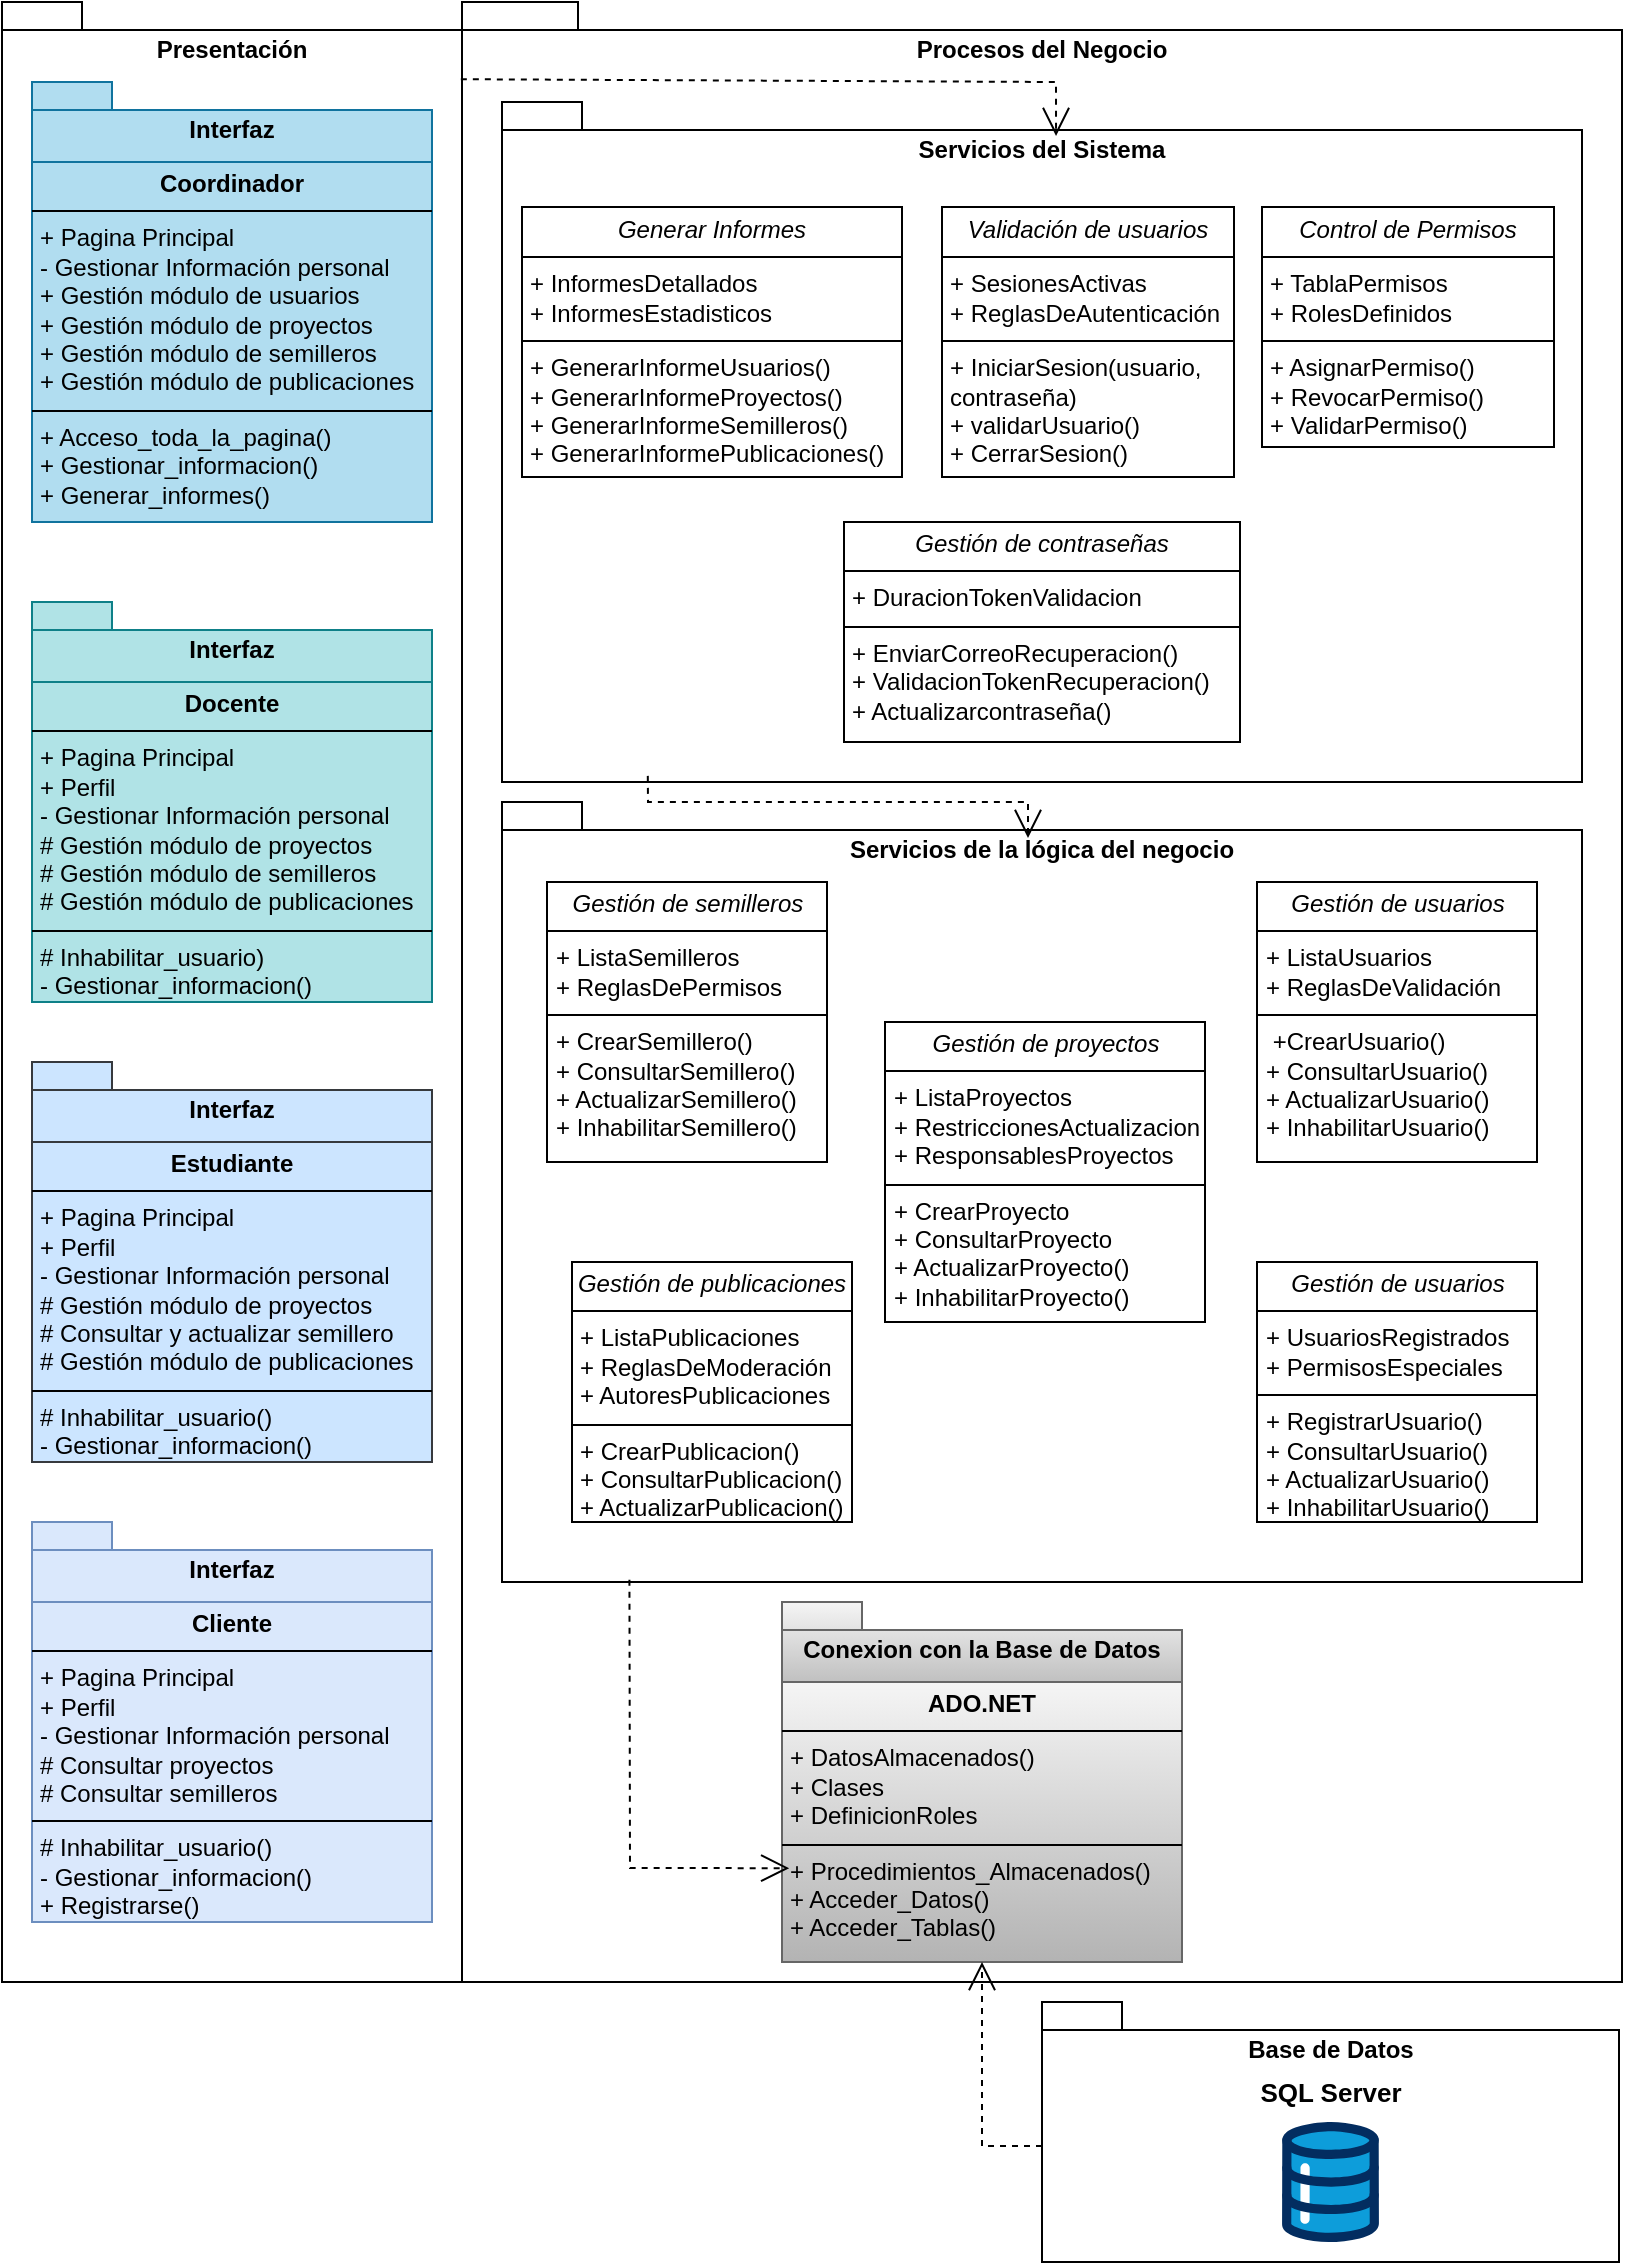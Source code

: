 <mxfile version="24.7.17">
  <diagram name="Página-1" id="_k0i-jU0oLAjrkkL1CsF">
    <mxGraphModel dx="1600" dy="967" grid="1" gridSize="10" guides="1" tooltips="1" connect="1" arrows="1" fold="1" page="1" pageScale="1" pageWidth="827" pageHeight="1169" math="0" shadow="0">
      <root>
        <mxCell id="0" />
        <mxCell id="1" parent="0" />
        <mxCell id="kLVJOYmRNfKPxPnpFc6V-1" value="Presentación" style="shape=folder;fontStyle=1;spacingTop=10;tabWidth=40;tabHeight=14;tabPosition=left;html=1;whiteSpace=wrap;verticalAlign=top;" vertex="1" parent="1">
          <mxGeometry x="10" y="30" width="230" height="990" as="geometry" />
        </mxCell>
        <mxCell id="kLVJOYmRNfKPxPnpFc6V-2" value="Interfaz" style="shape=folder;fontStyle=1;spacingTop=10;tabWidth=40;tabHeight=14;tabPosition=left;html=1;whiteSpace=wrap;verticalAlign=top;fillColor=#b1ddf0;strokeColor=#10739e;" vertex="1" parent="1">
          <mxGeometry x="25" y="70" width="200" height="50" as="geometry" />
        </mxCell>
        <mxCell id="kLVJOYmRNfKPxPnpFc6V-3" value="&lt;p style=&quot;margin:0px;margin-top:4px;text-align:center;&quot;&gt;&lt;b&gt;Coordinador&lt;/b&gt;&lt;/p&gt;&lt;hr size=&quot;1&quot; style=&quot;border-style:solid;&quot;&gt;&lt;p style=&quot;margin:0px;margin-left:4px;&quot;&gt;+ Pagina Principal&lt;/p&gt;&lt;p style=&quot;margin:0px;margin-left:4px;&quot;&gt;- Gestionar Información personal&lt;/p&gt;&lt;p style=&quot;margin:0px;margin-left:4px;&quot;&gt;+ Gestión módulo de usuarios&lt;/p&gt;&lt;p style=&quot;margin:0px;margin-left:4px;&quot;&gt;+ Gestión módulo de proyectos&lt;/p&gt;&lt;p style=&quot;margin:0px;margin-left:4px;&quot;&gt;+ Gestión módulo de semilleros&lt;/p&gt;&lt;p style=&quot;margin:0px;margin-left:4px;&quot;&gt;+ Gestión módulo de publicaciones&lt;/p&gt;&lt;hr size=&quot;1&quot; style=&quot;border-style:solid;&quot;&gt;&lt;p style=&quot;margin:0px;margin-left:4px;&quot;&gt;+ Acceso_toda_la_pagina()&lt;/p&gt;&lt;p style=&quot;margin:0px;margin-left:4px;&quot;&gt;+ Gestionar_informacion()&lt;/p&gt;&lt;p style=&quot;margin:0px;margin-left:4px;&quot;&gt;+ Generar_informes()&lt;br&gt;&lt;/p&gt;" style="verticalAlign=top;align=left;overflow=fill;html=1;whiteSpace=wrap;fillColor=#b1ddf0;strokeColor=#10739e;" vertex="1" parent="1">
          <mxGeometry x="25" y="110" width="200" height="180" as="geometry" />
        </mxCell>
        <mxCell id="kLVJOYmRNfKPxPnpFc6V-4" value="Interfaz" style="shape=folder;fontStyle=1;spacingTop=10;tabWidth=40;tabHeight=14;tabPosition=left;html=1;whiteSpace=wrap;verticalAlign=top;fillColor=#b0e3e6;strokeColor=#0e8088;" vertex="1" parent="1">
          <mxGeometry x="25" y="330" width="200" height="50" as="geometry" />
        </mxCell>
        <mxCell id="kLVJOYmRNfKPxPnpFc6V-5" value="&lt;p style=&quot;margin:0px;margin-top:4px;text-align:center;&quot;&gt;&lt;b&gt;Docente&lt;/b&gt;&lt;/p&gt;&lt;hr size=&quot;1&quot; style=&quot;border-style:solid;&quot;&gt;&lt;p style=&quot;margin:0px;margin-left:4px;&quot;&gt;+ Pagina Principal&lt;/p&gt;&lt;p style=&quot;margin:0px;margin-left:4px;&quot;&gt;+ Perfil&lt;/p&gt;&lt;p style=&quot;margin: 0px 0px 0px 4px;&quot;&gt;- Gestionar Información personal&lt;/p&gt;&lt;p style=&quot;margin:0px;margin-left:4px;&quot;&gt;&lt;span style=&quot;background-color: initial;&quot;&gt;# Gestión módulo de proyectos&lt;/span&gt;&lt;br&gt;&lt;/p&gt;&lt;p style=&quot;margin:0px;margin-left:4px;&quot;&gt;# Gestión módulo de semilleros&lt;/p&gt;&lt;p style=&quot;margin:0px;margin-left:4px;&quot;&gt;# Gestión módulo de publicaciones&lt;/p&gt;&lt;hr size=&quot;1&quot; style=&quot;border-style:solid;&quot;&gt;&lt;p style=&quot;margin:0px;margin-left:4px;&quot;&gt;&lt;span style=&quot;background-color: initial;&quot;&gt;# Inhabilitar_usuario)&lt;/span&gt;&lt;/p&gt;&lt;p style=&quot;margin:0px;margin-left:4px;&quot;&gt;- Gestionar_informacion()&lt;/p&gt;" style="verticalAlign=top;align=left;overflow=fill;html=1;whiteSpace=wrap;fillColor=#b0e3e6;strokeColor=#0e8088;" vertex="1" parent="1">
          <mxGeometry x="25" y="370" width="200" height="160" as="geometry" />
        </mxCell>
        <mxCell id="kLVJOYmRNfKPxPnpFc6V-6" value="Interfaz" style="shape=folder;fontStyle=1;spacingTop=10;tabWidth=40;tabHeight=14;tabPosition=left;html=1;whiteSpace=wrap;verticalAlign=top;fillColor=#cce5ff;strokeColor=#36393d;" vertex="1" parent="1">
          <mxGeometry x="25" y="560" width="200" height="50" as="geometry" />
        </mxCell>
        <mxCell id="kLVJOYmRNfKPxPnpFc6V-7" value="&lt;p style=&quot;margin:0px;margin-top:4px;text-align:center;&quot;&gt;&lt;b&gt;Estudiante&lt;/b&gt;&lt;/p&gt;&lt;hr size=&quot;1&quot; style=&quot;border-style:solid;&quot;&gt;&lt;p style=&quot;margin:0px;margin-left:4px;&quot;&gt;+ Pagina Principal&lt;/p&gt;&lt;p style=&quot;margin:0px;margin-left:4px;&quot;&gt;+ Perfil&lt;/p&gt;&lt;p style=&quot;margin: 0px 0px 0px 4px;&quot;&gt;- Gestionar Información personal&lt;/p&gt;&lt;p style=&quot;margin:0px;margin-left:4px;&quot;&gt;# Gestión módulo de proyectos&lt;/p&gt;&lt;p style=&quot;margin:0px;margin-left:4px;&quot;&gt;# Consultar y actualizar semillero&lt;/p&gt;&lt;p style=&quot;margin:0px;margin-left:4px;&quot;&gt;# Gestión módulo de publicaciones&lt;/p&gt;&lt;hr size=&quot;1&quot; style=&quot;border-style:solid;&quot;&gt;&lt;p style=&quot;margin: 0px 0px 0px 4px;&quot;&gt;# Inhabilitar_usuario()&lt;/p&gt;&lt;p style=&quot;margin:0px;margin-left:4px;&quot;&gt;- Gestionar_informacion()&lt;/p&gt;" style="verticalAlign=top;align=left;overflow=fill;html=1;whiteSpace=wrap;fillColor=#cce5ff;strokeColor=#36393d;" vertex="1" parent="1">
          <mxGeometry x="25" y="600" width="200" height="160" as="geometry" />
        </mxCell>
        <mxCell id="kLVJOYmRNfKPxPnpFc6V-8" value="Interfaz" style="shape=folder;fontStyle=1;spacingTop=10;tabWidth=40;tabHeight=14;tabPosition=left;html=1;whiteSpace=wrap;verticalAlign=top;fillColor=#dae8fc;strokeColor=#6c8ebf;" vertex="1" parent="1">
          <mxGeometry x="25" y="790" width="200" height="50" as="geometry" />
        </mxCell>
        <mxCell id="kLVJOYmRNfKPxPnpFc6V-9" value="&lt;p style=&quot;margin:0px;margin-top:4px;text-align:center;&quot;&gt;&lt;b&gt;Cliente&lt;/b&gt;&lt;/p&gt;&lt;hr size=&quot;1&quot; style=&quot;border-style:solid;&quot;&gt;&lt;p style=&quot;margin:0px;margin-left:4px;&quot;&gt;+ Pagina Principal&lt;/p&gt;&lt;p style=&quot;margin:0px;margin-left:4px;&quot;&gt;+ Perfil&lt;/p&gt;&lt;p style=&quot;margin: 0px 0px 0px 4px;&quot;&gt;- Gestionar Información personal&lt;/p&gt;&lt;p style=&quot;margin:0px;margin-left:4px;&quot;&gt;# Consultar proyectos&lt;/p&gt;&lt;p style=&quot;margin:0px;margin-left:4px;&quot;&gt;# Consultar semilleros&lt;/p&gt;&lt;hr size=&quot;1&quot; style=&quot;border-style:solid;&quot;&gt;&lt;p style=&quot;margin:0px;margin-left:4px;&quot;&gt;# Inhabilitar_usuario()&lt;/p&gt;&lt;p style=&quot;margin:0px;margin-left:4px;&quot;&gt;- Gestionar_informacion()&lt;/p&gt;&lt;p style=&quot;margin:0px;margin-left:4px;&quot;&gt;+ Registrarse()&lt;br&gt;&lt;/p&gt;" style="verticalAlign=top;align=left;overflow=fill;html=1;whiteSpace=wrap;fillColor=#dae8fc;strokeColor=#6c8ebf;" vertex="1" parent="1">
          <mxGeometry x="25" y="830" width="200" height="160" as="geometry" />
        </mxCell>
        <mxCell id="kLVJOYmRNfKPxPnpFc6V-10" value="Procesos del Negocio" style="shape=folder;fontStyle=1;spacingTop=10;tabWidth=40;tabHeight=14;tabPosition=left;html=1;whiteSpace=wrap;verticalAlign=top;" vertex="1" parent="1">
          <mxGeometry x="240" y="30" width="580" height="990" as="geometry" />
        </mxCell>
        <mxCell id="kLVJOYmRNfKPxPnpFc6V-11" value="Servicios de la lógica del negocio" style="shape=folder;fontStyle=1;spacingTop=10;tabWidth=40;tabHeight=14;tabPosition=left;html=1;whiteSpace=wrap;verticalAlign=top;" vertex="1" parent="1">
          <mxGeometry x="260" y="430" width="540" height="390" as="geometry" />
        </mxCell>
        <mxCell id="kLVJOYmRNfKPxPnpFc6V-12" value="Servicios del Sistema" style="shape=folder;fontStyle=1;spacingTop=10;tabWidth=40;tabHeight=14;tabPosition=left;html=1;whiteSpace=wrap;verticalAlign=top;" vertex="1" parent="1">
          <mxGeometry x="260" y="80" width="540" height="340" as="geometry" />
        </mxCell>
        <mxCell id="kLVJOYmRNfKPxPnpFc6V-19" value="&lt;p style=&quot;margin:0px;margin-top:4px;text-align:center;&quot;&gt;&lt;i&gt;Validación de usuarios&lt;/i&gt;&lt;/p&gt;&lt;hr size=&quot;1&quot; style=&quot;border-style:solid;&quot;&gt;&lt;p style=&quot;margin:0px;margin-left:4px;&quot;&gt;+ S&lt;span style=&quot;background-color: initial;&quot;&gt;esionesActivas&lt;/span&gt;&lt;/p&gt;&lt;p style=&quot;margin:0px;margin-left:4px;&quot;&gt;+ ReglasDeAutenticación&lt;/p&gt;&lt;hr size=&quot;1&quot; style=&quot;border-style:solid;&quot;&gt;&lt;p style=&quot;margin:0px;margin-left:4px;&quot;&gt;+ I&lt;span style=&quot;background-color: initial;&quot;&gt;niciarSesion(usuario, contraseña)&lt;/span&gt;&lt;/p&gt;&lt;p style=&quot;margin:0px;margin-left:4px;&quot;&gt;+ validarUsuario()&lt;/p&gt;&lt;p style=&quot;margin:0px;margin-left:4px;&quot;&gt;+ CerrarSesion()&lt;/p&gt;&lt;p style=&quot;margin:0px;margin-left:4px;&quot;&gt;&lt;br&gt;&lt;/p&gt;" style="verticalAlign=top;align=left;overflow=fill;html=1;whiteSpace=wrap;" vertex="1" parent="1">
          <mxGeometry x="480" y="132.5" width="146" height="135" as="geometry" />
        </mxCell>
        <mxCell id="kLVJOYmRNfKPxPnpFc6V-22" value="&lt;p style=&quot;margin:0px;margin-top:4px;text-align:center;&quot;&gt;&lt;i&gt;Gestión de semilleros&lt;/i&gt;&lt;/p&gt;&lt;hr size=&quot;1&quot; style=&quot;border-style:solid;&quot;&gt;&lt;p style=&quot;margin:0px;margin-left:4px;&quot;&gt;+ ListaSemilleros&lt;/p&gt;&lt;p style=&quot;margin:0px;margin-left:4px;&quot;&gt;+ ReglasDePermisos&lt;/p&gt;&lt;hr size=&quot;1&quot; style=&quot;border-style:solid;&quot;&gt;&lt;p style=&quot;margin:0px;margin-left:4px;&quot;&gt;+ CrearSemillero()&lt;/p&gt;&lt;p style=&quot;margin:0px;margin-left:4px;&quot;&gt;+ ConsultarSemillero()&lt;/p&gt;&lt;p style=&quot;margin:0px;margin-left:4px;&quot;&gt;+ ActualizarSemillero()&lt;/p&gt;&lt;p style=&quot;margin:0px;margin-left:4px;&quot;&gt;+ InhabilitarSemillero()&lt;/p&gt;" style="verticalAlign=top;align=left;overflow=fill;html=1;whiteSpace=wrap;" vertex="1" parent="1">
          <mxGeometry x="282.5" y="470" width="140" height="140" as="geometry" />
        </mxCell>
        <mxCell id="kLVJOYmRNfKPxPnpFc6V-23" value="&lt;p style=&quot;margin:0px;margin-top:4px;text-align:center;&quot;&gt;&lt;i&gt;Gestión de usuarios&lt;/i&gt;&lt;/p&gt;&lt;hr size=&quot;1&quot; style=&quot;border-style:solid;&quot;&gt;&lt;p style=&quot;margin:0px;margin-left:4px;&quot;&gt;+ ListaUsuarios&lt;/p&gt;&lt;p style=&quot;margin:0px;margin-left:4px;&quot;&gt;+ ReglasDeValidación&lt;/p&gt;&lt;hr size=&quot;1&quot; style=&quot;border-style:solid;&quot;&gt;&lt;p style=&quot;margin:0px;margin-left:4px;&quot;&gt;&amp;nbsp;+CrearUsuario()&lt;/p&gt;&lt;p style=&quot;margin:0px;margin-left:4px;&quot;&gt;+ ConsultarUsuario()&lt;/p&gt;&lt;p style=&quot;margin:0px;margin-left:4px;&quot;&gt;+ ActualizarUsuario()&lt;/p&gt;&lt;p style=&quot;margin:0px;margin-left:4px;&quot;&gt;+ InhabilitarUsuario()&lt;/p&gt;" style="verticalAlign=top;align=left;overflow=fill;html=1;whiteSpace=wrap;" vertex="1" parent="1">
          <mxGeometry x="637.5" y="470" width="140" height="140" as="geometry" />
        </mxCell>
        <mxCell id="kLVJOYmRNfKPxPnpFc6V-24" value="&lt;p style=&quot;margin:0px;margin-top:4px;text-align:center;&quot;&gt;&lt;i&gt;Gestión de publicaciones&lt;/i&gt;&lt;/p&gt;&lt;hr size=&quot;1&quot; style=&quot;border-style:solid;&quot;&gt;&lt;p style=&quot;margin:0px;margin-left:4px;&quot;&gt;+ ListaPublicaciones&lt;/p&gt;&lt;p style=&quot;margin:0px;margin-left:4px;&quot;&gt;+ ReglasDeModeración&lt;/p&gt;&lt;p style=&quot;margin:0px;margin-left:4px;&quot;&gt;+ AutoresPublicaciones&lt;/p&gt;&lt;hr size=&quot;1&quot; style=&quot;border-style:solid;&quot;&gt;&lt;p style=&quot;margin:0px;margin-left:4px;&quot;&gt;+ CrearPublicacion()&lt;/p&gt;&lt;p style=&quot;margin:0px;margin-left:4px;&quot;&gt;+ ConsultarPublicacion()&lt;/p&gt;&lt;p style=&quot;margin:0px;margin-left:4px;&quot;&gt;+ ActualizarPublicacion()&lt;/p&gt;&lt;p style=&quot;margin:0px;margin-left:4px;&quot;&gt;+ InhabilitarPublicacion()&lt;/p&gt;&lt;p style=&quot;margin:0px;margin-left:4px;&quot;&gt;&lt;br&gt;&lt;/p&gt;" style="verticalAlign=top;align=left;overflow=fill;html=1;whiteSpace=wrap;" vertex="1" parent="1">
          <mxGeometry x="295" y="660" width="140" height="130" as="geometry" />
        </mxCell>
        <mxCell id="kLVJOYmRNfKPxPnpFc6V-25" value="&lt;p style=&quot;margin:0px;margin-top:4px;text-align:center;&quot;&gt;&lt;i&gt;Gestión de proyectos&lt;/i&gt;&lt;/p&gt;&lt;hr size=&quot;1&quot; style=&quot;border-style:solid;&quot;&gt;&lt;p style=&quot;margin:0px;margin-left:4px;&quot;&gt;+ ListaProyectos&lt;/p&gt;&lt;p style=&quot;margin:0px;margin-left:4px;&quot;&gt;+ RestriccionesActualizacion&lt;/p&gt;&lt;p style=&quot;margin:0px;margin-left:4px;&quot;&gt;+ ResponsablesProyectos&lt;/p&gt;&lt;hr size=&quot;1&quot; style=&quot;border-style:solid;&quot;&gt;&lt;p style=&quot;margin:0px;margin-left:4px;&quot;&gt;&lt;span style=&quot;background-color: initial;&quot;&gt;+ CrearProyecto&lt;/span&gt;&lt;/p&gt;&lt;p style=&quot;margin:0px;margin-left:4px;&quot;&gt;+ ConsultarProyecto&lt;/p&gt;&lt;p style=&quot;margin:0px;margin-left:4px;&quot;&gt;+ ActualizarProyecto()&lt;/p&gt;&lt;p style=&quot;margin:0px;margin-left:4px;&quot;&gt;+ InhabilitarProyecto()&lt;/p&gt;&lt;p style=&quot;margin:0px;margin-left:4px;&quot;&gt;&lt;br&gt;&lt;/p&gt;" style="verticalAlign=top;align=left;overflow=fill;html=1;whiteSpace=wrap;" vertex="1" parent="1">
          <mxGeometry x="451.5" y="540" width="160" height="150" as="geometry" />
        </mxCell>
        <mxCell id="kLVJOYmRNfKPxPnpFc6V-26" value="&lt;p style=&quot;margin:0px;margin-top:4px;text-align:center;&quot;&gt;&lt;i&gt;Gestión de usuarios&lt;/i&gt;&lt;/p&gt;&lt;hr size=&quot;1&quot; style=&quot;border-style:solid;&quot;&gt;&lt;p style=&quot;margin:0px;margin-left:4px;&quot;&gt;+ UsuariosRegistrados&lt;/p&gt;&lt;p style=&quot;margin:0px;margin-left:4px;&quot;&gt;+ PermisosEspeciales&lt;/p&gt;&lt;hr size=&quot;1&quot; style=&quot;border-style:solid;&quot;&gt;&lt;p style=&quot;margin:0px;margin-left:4px;&quot;&gt;+ R&lt;span style=&quot;background-color: initial;&quot;&gt;egistrarUsuario()&lt;/span&gt;&lt;/p&gt;&lt;p style=&quot;margin:0px;margin-left:4px;&quot;&gt;+ ConsultarUsuario()&amp;nbsp;&lt;/p&gt;&lt;p style=&quot;margin:0px;margin-left:4px;&quot;&gt;+ A&lt;span style=&quot;background-color: initial;&quot;&gt;ctualizarUsuario()&amp;nbsp;&lt;/span&gt;&lt;/p&gt;&lt;p style=&quot;margin:0px;margin-left:4px;&quot;&gt;+ InhabilitarUsuario()&lt;/p&gt;" style="verticalAlign=top;align=left;overflow=fill;html=1;whiteSpace=wrap;" vertex="1" parent="1">
          <mxGeometry x="637.5" y="660" width="140" height="130" as="geometry" />
        </mxCell>
        <mxCell id="kLVJOYmRNfKPxPnpFc6V-27" value="&lt;p style=&quot;margin:0px;margin-top:4px;text-align:center;&quot;&gt;&lt;i&gt;Generar Informes&lt;/i&gt;&lt;/p&gt;&lt;hr size=&quot;1&quot; style=&quot;border-style:solid;&quot;&gt;&lt;p style=&quot;margin:0px;margin-left:4px;&quot;&gt;+ InformesDetallados&lt;/p&gt;&lt;p style=&quot;margin:0px;margin-left:4px;&quot;&gt;+ InformesEstadisticos&lt;/p&gt;&lt;hr size=&quot;1&quot; style=&quot;border-style:solid;&quot;&gt;&lt;p style=&quot;margin:0px;margin-left:4px;&quot;&gt;+ GenerarInformeUsuarios()&lt;/p&gt;&lt;p style=&quot;margin:0px;margin-left:4px;&quot;&gt;&lt;span style=&quot;background-color: initial;&quot;&gt;+ GenerarInformeProyectos()&lt;/span&gt;&lt;/p&gt;&lt;p style=&quot;margin:0px;margin-left:4px;&quot;&gt;+ GenerarInformeSemilleros()&lt;/p&gt;&lt;p style=&quot;margin:0px;margin-left:4px;&quot;&gt;+ GenerarInformePublicaciones()&lt;/p&gt;" style="verticalAlign=top;align=left;overflow=fill;html=1;whiteSpace=wrap;" vertex="1" parent="1">
          <mxGeometry x="270" y="132.5" width="190" height="135" as="geometry" />
        </mxCell>
        <mxCell id="kLVJOYmRNfKPxPnpFc6V-29" value="&lt;p style=&quot;margin:0px;margin-top:4px;text-align:center;&quot;&gt;&lt;i&gt;Control de Permisos&lt;/i&gt;&lt;/p&gt;&lt;hr size=&quot;1&quot; style=&quot;border-style:solid;&quot;&gt;&lt;p style=&quot;margin:0px;margin-left:4px;&quot;&gt;+ T&lt;span style=&quot;background-color: initial;&quot;&gt;ablaPermisos&lt;/span&gt;&lt;/p&gt;&lt;p style=&quot;margin:0px;margin-left:4px;&quot;&gt;+ RolesDefinidos&lt;/p&gt;&lt;hr size=&quot;1&quot; style=&quot;border-style:solid;&quot;&gt;&lt;p style=&quot;margin:0px;margin-left:4px;&quot;&gt;+ A&lt;span style=&quot;background-color: initial;&quot;&gt;signarPermiso()&lt;/span&gt;&lt;/p&gt;&lt;p style=&quot;margin:0px;margin-left:4px;&quot;&gt;+ RevocarPermiso()&lt;/p&gt;&lt;p style=&quot;margin:0px;margin-left:4px;&quot;&gt;+ ValidarPermiso()&lt;/p&gt;&lt;p style=&quot;margin:0px;margin-left:4px;&quot;&gt;&lt;br&gt;&lt;/p&gt;" style="verticalAlign=top;align=left;overflow=fill;html=1;whiteSpace=wrap;" vertex="1" parent="1">
          <mxGeometry x="640" y="132.5" width="146" height="120" as="geometry" />
        </mxCell>
        <mxCell id="kLVJOYmRNfKPxPnpFc6V-30" value="&lt;p style=&quot;margin:0px;margin-top:4px;text-align:center;&quot;&gt;&lt;i&gt;Gestión de contraseñas&lt;/i&gt;&lt;/p&gt;&lt;hr size=&quot;1&quot; style=&quot;border-style:solid;&quot;&gt;&lt;p style=&quot;margin:0px;margin-left:4px;&quot;&gt;+ DuracionTokenValidacion&lt;/p&gt;&lt;hr size=&quot;1&quot; style=&quot;border-style:solid;&quot;&gt;&lt;p style=&quot;margin:0px;margin-left:4px;&quot;&gt;+ EnviarCorreoRecuperacion()&lt;/p&gt;&lt;p style=&quot;margin:0px;margin-left:4px;&quot;&gt;+ ValidacionTokenRecuperacion()&lt;/p&gt;&lt;p style=&quot;margin:0px;margin-left:4px;&quot;&gt;+ Actualizarcontraseña()&lt;/p&gt;" style="verticalAlign=top;align=left;overflow=fill;html=1;whiteSpace=wrap;" vertex="1" parent="1">
          <mxGeometry x="431" y="290" width="198" height="110" as="geometry" />
        </mxCell>
        <mxCell id="kLVJOYmRNfKPxPnpFc6V-34" value="Conexion con la Base de Datos" style="shape=folder;fontStyle=1;spacingTop=10;tabWidth=40;tabHeight=14;tabPosition=left;html=1;whiteSpace=wrap;verticalAlign=top;fillColor=#f5f5f5;strokeColor=#666666;gradientColor=#b3b3b3;" vertex="1" parent="1">
          <mxGeometry x="400" y="830" width="200" height="50" as="geometry" />
        </mxCell>
        <mxCell id="kLVJOYmRNfKPxPnpFc6V-35" value="&lt;p style=&quot;margin:0px;margin-top:4px;text-align:center;&quot;&gt;&lt;b&gt;ADO.NET&lt;/b&gt;&lt;/p&gt;&lt;hr size=&quot;1&quot; style=&quot;border-style:solid;&quot;&gt;&lt;p style=&quot;margin:0px;margin-left:4px;&quot;&gt;+ DatosAlmacenados()&lt;/p&gt;&lt;p style=&quot;margin:0px;margin-left:4px;&quot;&gt;+ Clases&lt;/p&gt;&lt;p style=&quot;margin: 0px 0px 0px 4px;&quot;&gt;+ DefinicionRoles&lt;/p&gt;&lt;hr size=&quot;1&quot; style=&quot;border-style:solid;&quot;&gt;&lt;p style=&quot;margin:0px;margin-left:4px;&quot;&gt;+ Procedimientos_Almacenados()&lt;/p&gt;&lt;p style=&quot;margin:0px;margin-left:4px;&quot;&gt;+ Acceder_Datos()&lt;/p&gt;&lt;p style=&quot;margin:0px;margin-left:4px;&quot;&gt;+ Acceder_Tablas()&lt;br&gt;&lt;/p&gt;" style="verticalAlign=top;align=left;overflow=fill;html=1;whiteSpace=wrap;fillColor=#f5f5f5;strokeColor=#666666;gradientColor=#b3b3b3;" vertex="1" parent="1">
          <mxGeometry x="400" y="870" width="200" height="140" as="geometry" />
        </mxCell>
        <mxCell id="kLVJOYmRNfKPxPnpFc6V-37" value="" style="endArrow=open;endSize=12;dashed=1;html=1;rounded=0;exitX=-0.001;exitY=0.039;exitDx=0;exitDy=0;exitPerimeter=0;entryX=0.513;entryY=0.05;entryDx=0;entryDy=0;entryPerimeter=0;" edge="1" parent="1" source="kLVJOYmRNfKPxPnpFc6V-10" target="kLVJOYmRNfKPxPnpFc6V-12">
          <mxGeometry width="160" relative="1" as="geometry">
            <mxPoint x="291.5" y="70" as="sourcePoint" />
            <mxPoint x="451.5" y="70" as="targetPoint" />
            <Array as="points">
              <mxPoint x="537" y="70" />
            </Array>
          </mxGeometry>
        </mxCell>
        <mxCell id="kLVJOYmRNfKPxPnpFc6V-38" value="" style="endArrow=open;endSize=12;dashed=1;html=1;rounded=0;exitX=0.135;exitY=0.991;exitDx=0;exitDy=0;exitPerimeter=0;entryX=0.513;entryY=0.05;entryDx=0;entryDy=0;entryPerimeter=0;" edge="1" parent="1" source="kLVJOYmRNfKPxPnpFc6V-12">
          <mxGeometry width="160" relative="1" as="geometry">
            <mxPoint x="225" y="420" as="sourcePoint" />
            <mxPoint x="523" y="448" as="targetPoint" />
            <Array as="points">
              <mxPoint x="333" y="430" />
              <mxPoint x="523" y="430" />
            </Array>
          </mxGeometry>
        </mxCell>
        <mxCell id="kLVJOYmRNfKPxPnpFc6V-39" value="" style="endArrow=open;endSize=12;dashed=1;html=1;rounded=0;exitX=0.118;exitY=0.997;exitDx=0;exitDy=0;exitPerimeter=0;entryX=0.018;entryY=0.665;entryDx=0;entryDy=0;entryPerimeter=0;" edge="1" parent="1" source="kLVJOYmRNfKPxPnpFc6V-11" target="kLVJOYmRNfKPxPnpFc6V-35">
          <mxGeometry width="160" relative="1" as="geometry">
            <mxPoint x="340" y="880" as="sourcePoint" />
            <mxPoint x="500" y="880" as="targetPoint" />
            <Array as="points">
              <mxPoint x="324" y="963" />
            </Array>
          </mxGeometry>
        </mxCell>
        <mxCell id="kLVJOYmRNfKPxPnpFc6V-41" value="Base de Datos" style="shape=folder;fontStyle=1;spacingTop=10;tabWidth=40;tabHeight=14;tabPosition=left;html=1;whiteSpace=wrap;verticalAlign=top;" vertex="1" parent="1">
          <mxGeometry x="530" y="1030" width="288.5" height="130" as="geometry" />
        </mxCell>
        <mxCell id="kLVJOYmRNfKPxPnpFc6V-42" value="" style="verticalLabelPosition=bottom;aspect=fixed;html=1;shape=mxgraph.salesforce.data;" vertex="1" parent="1">
          <mxGeometry x="649.95" y="1090" width="48.6" height="60" as="geometry" />
        </mxCell>
        <mxCell id="kLVJOYmRNfKPxPnpFc6V-45" value="&lt;b&gt;&lt;font style=&quot;font-size: 13px;&quot;&gt;SQL Server&lt;/font&gt;&lt;/b&gt;" style="text;html=1;align=center;verticalAlign=middle;resizable=0;points=[];autosize=1;strokeColor=none;fillColor=none;" vertex="1" parent="1">
          <mxGeometry x="628.55" y="1060" width="90" height="30" as="geometry" />
        </mxCell>
        <mxCell id="kLVJOYmRNfKPxPnpFc6V-46" value="" style="endArrow=open;endSize=12;dashed=1;html=1;rounded=0;exitX=0;exitY=0;exitDx=0;exitDy=72;exitPerimeter=0;entryX=0.5;entryY=1;entryDx=0;entryDy=0;" edge="1" parent="1" source="kLVJOYmRNfKPxPnpFc6V-41" target="kLVJOYmRNfKPxPnpFc6V-35">
          <mxGeometry width="160" relative="1" as="geometry">
            <mxPoint x="300" y="1110" as="sourcePoint" />
            <mxPoint x="460" y="1110" as="targetPoint" />
            <Array as="points">
              <mxPoint x="500" y="1102" />
            </Array>
          </mxGeometry>
        </mxCell>
      </root>
    </mxGraphModel>
  </diagram>
</mxfile>
